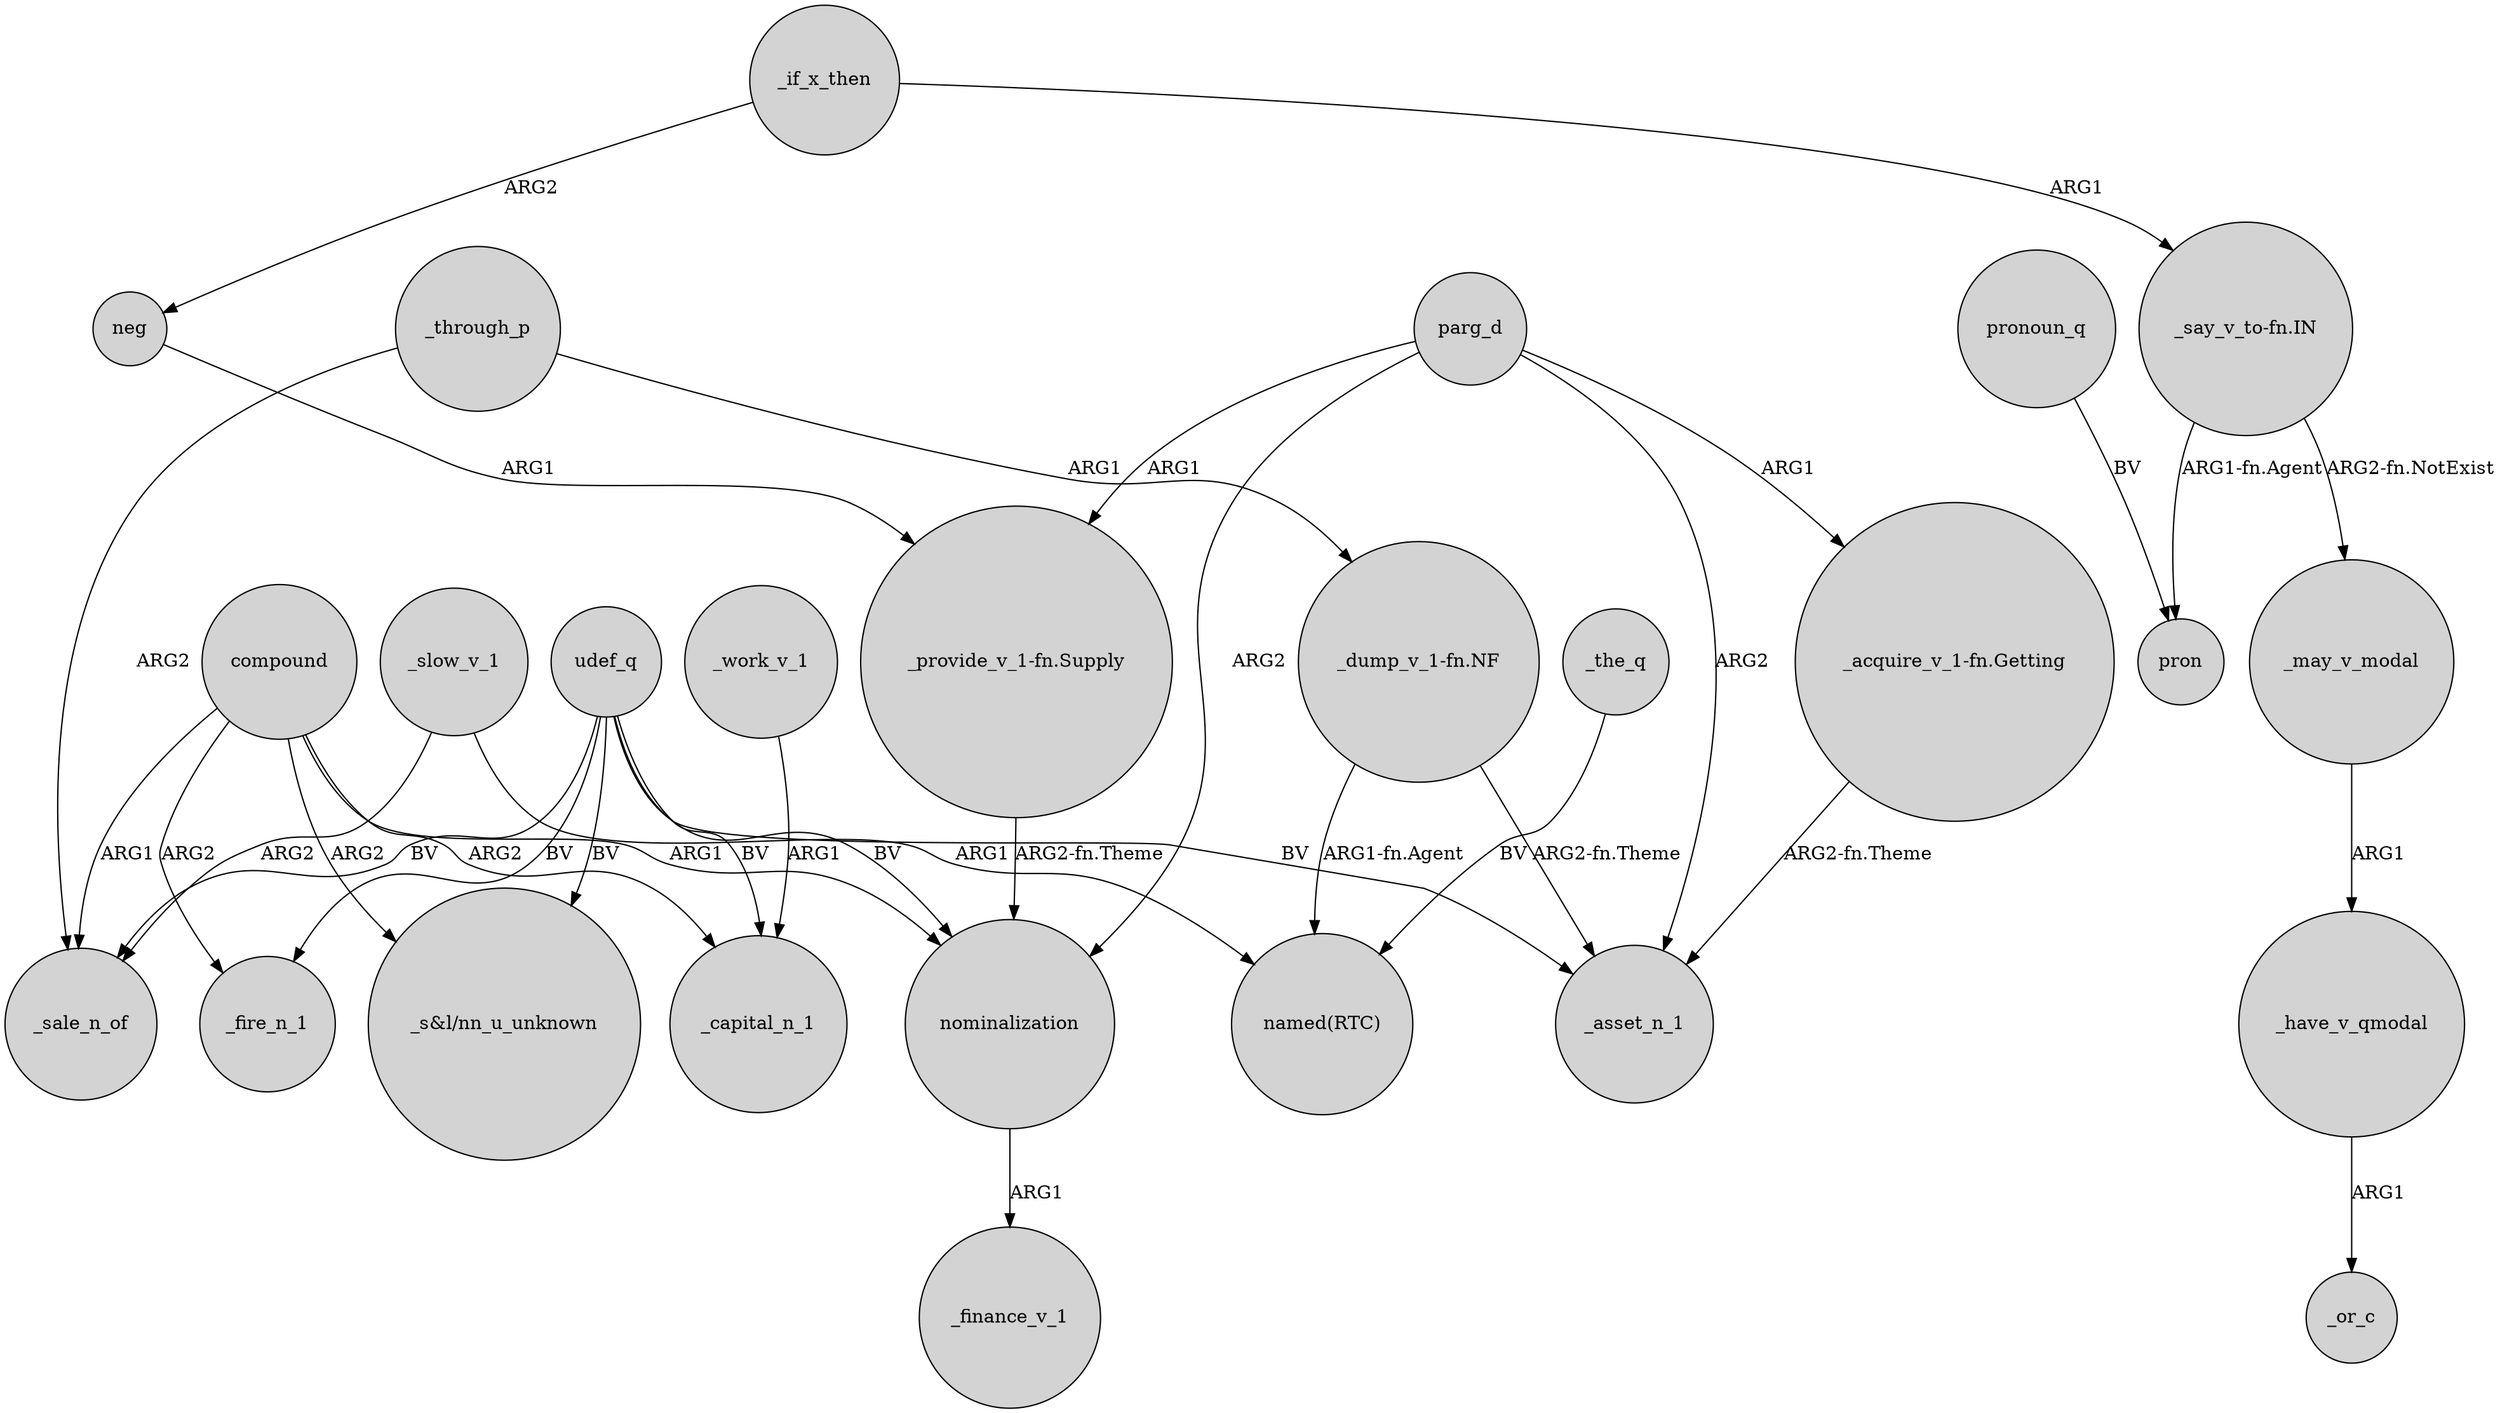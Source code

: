 digraph {
	node [shape=circle style=filled]
	_slow_v_1 -> _sale_n_of [label=ARG2]
	compound -> _capital_n_1 [label=ARG2]
	_the_q -> "named(RTC)" [label=BV]
	nominalization -> _finance_v_1 [label=ARG1]
	udef_q -> _asset_n_1 [label=BV]
	"_dump_v_1-fn.NF" -> _asset_n_1 [label="ARG2-fn.Theme"]
	_through_p -> "_dump_v_1-fn.NF" [label=ARG1]
	_may_v_modal -> _have_v_qmodal [label=ARG1]
	_if_x_then -> neg [label=ARG2]
	_if_x_then -> "_say_v_to-fn.IN" [label=ARG1]
	"_acquire_v_1-fn.Getting" -> _asset_n_1 [label="ARG2-fn.Theme"]
	pronoun_q -> pron [label=BV]
	udef_q -> "_s&l/nn_u_unknown" [label=BV]
	udef_q -> _fire_n_1 [label=BV]
	parg_d -> nominalization [label=ARG2]
	_through_p -> _sale_n_of [label=ARG2]
	"_say_v_to-fn.IN" -> _may_v_modal [label="ARG2-fn.NotExist"]
	udef_q -> nominalization [label=BV]
	udef_q -> _sale_n_of [label=BV]
	"_say_v_to-fn.IN" -> pron [label="ARG1-fn.Agent"]
	compound -> "_s&l/nn_u_unknown" [label=ARG2]
	compound -> _fire_n_1 [label=ARG2]
	parg_d -> _asset_n_1 [label=ARG2]
	parg_d -> "_provide_v_1-fn.Supply" [label=ARG1]
	_slow_v_1 -> "named(RTC)" [label=ARG1]
	_have_v_qmodal -> _or_c [label=ARG1]
	"_dump_v_1-fn.NF" -> "named(RTC)" [label="ARG1-fn.Agent"]
	parg_d -> "_acquire_v_1-fn.Getting" [label=ARG1]
	compound -> nominalization [label=ARG1]
	neg -> "_provide_v_1-fn.Supply" [label=ARG1]
	"_provide_v_1-fn.Supply" -> nominalization [label="ARG2-fn.Theme"]
	compound -> _sale_n_of [label=ARG1]
	_work_v_1 -> _capital_n_1 [label=ARG1]
	udef_q -> _capital_n_1 [label=BV]
}
